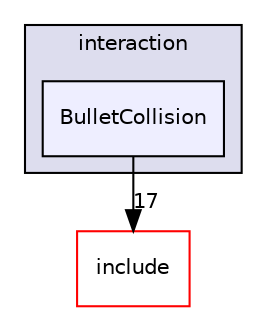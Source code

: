 digraph "/root/scrimmage/scrimmage/src/plugins/interaction/BulletCollision" {
  compound=true
  node [ fontsize="10", fontname="Helvetica"];
  edge [ labelfontsize="10", labelfontname="Helvetica"];
  subgraph clusterdir_00cc353c998af5f011e8667e057a10ee {
    graph [ bgcolor="#ddddee", pencolor="black", label="interaction" fontname="Helvetica", fontsize="10", URL="dir_00cc353c998af5f011e8667e057a10ee.html"]
  dir_3e40db7e4bd024af5423e1c1f81d9f54 [shape=box, label="BulletCollision", style="filled", fillcolor="#eeeeff", pencolor="black", URL="dir_3e40db7e4bd024af5423e1c1f81d9f54.html"];
  }
  dir_d44c64559bbebec7f509842c48db8b23 [shape=box label="include" fillcolor="white" style="filled" color="red" URL="dir_d44c64559bbebec7f509842c48db8b23.html"];
  dir_3e40db7e4bd024af5423e1c1f81d9f54->dir_d44c64559bbebec7f509842c48db8b23 [headlabel="17", labeldistance=1.5 headhref="dir_000223_000004.html"];
}
